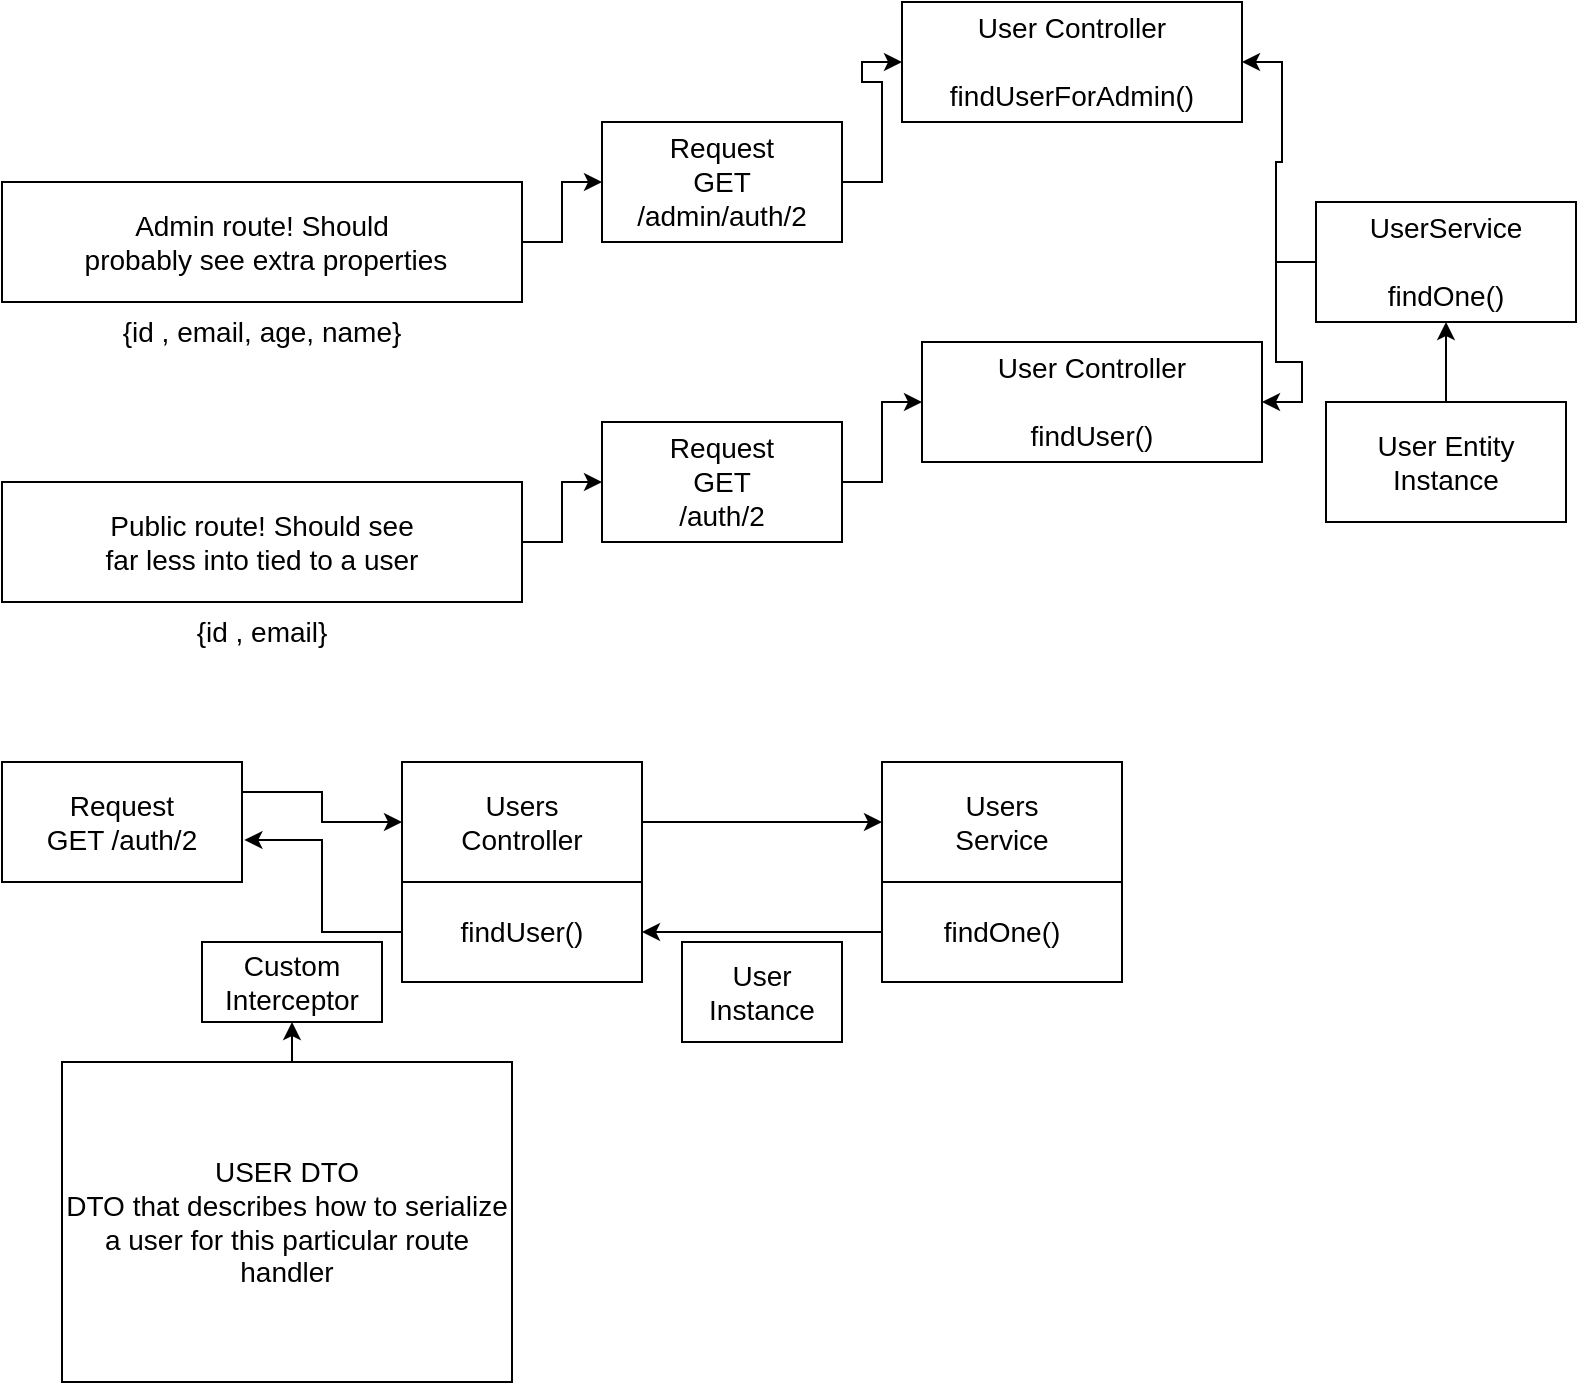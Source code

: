 <mxfile version="20.2.2" type="github">
  <diagram id="yy7V1IrCHKM3VrIjpmN8" name="페이지-1">
    <mxGraphModel dx="1038" dy="547" grid="1" gridSize="10" guides="1" tooltips="1" connect="1" arrows="1" fold="1" page="1" pageScale="1" pageWidth="827" pageHeight="1169" math="0" shadow="0">
      <root>
        <mxCell id="0" />
        <mxCell id="1" parent="0" />
        <mxCell id="KC6oDA8V-b73y0kQ5vmW-12" value="" style="edgeStyle=orthogonalEdgeStyle;rounded=0;orthogonalLoop=1;jettySize=auto;html=1;fontSize=14;" edge="1" parent="1" source="KC6oDA8V-b73y0kQ5vmW-5" target="KC6oDA8V-b73y0kQ5vmW-10">
          <mxGeometry relative="1" as="geometry" />
        </mxCell>
        <mxCell id="KC6oDA8V-b73y0kQ5vmW-5" value="&lt;span style=&quot;font-size: 14px;&quot;&gt;Admin route! Should&lt;/span&gt;&lt;br style=&quot;padding: 0px; margin: 0px; font-size: 14px;&quot;&gt;&lt;span style=&quot;font-size: 14px;&quot;&gt;&amp;nbsp;probably see extra properties&lt;/span&gt;" style="rounded=0;whiteSpace=wrap;html=1;" vertex="1" parent="1">
          <mxGeometry x="40" y="130" width="260" height="60" as="geometry" />
        </mxCell>
        <mxCell id="KC6oDA8V-b73y0kQ5vmW-7" value="{id , email, age, name}&lt;div style=&quot;padding: 0px; margin: 0px; font-size: 14px;&quot;&gt;&lt;br style=&quot;padding: 0px; margin: 0px; color: rgb(0, 0, 0); font-family: Helvetica; font-size: 14px; font-style: normal; font-variant-ligatures: normal; font-variant-caps: normal; font-weight: 400; letter-spacing: normal; orphans: 2; text-indent: 0px; text-transform: none; widows: 2; word-spacing: 0px; -webkit-text-stroke-width: 0px; background-color: rgb(248, 249, 250); text-decoration-thickness: initial; text-decoration-style: initial; text-decoration-color: initial;&quot;&gt;&#xa;&#xa;&lt;/div&gt;" style="text;whiteSpace=wrap;html=1;fontSize=14;align=center;" vertex="1" parent="1">
          <mxGeometry x="40" y="190" width="260" height="30" as="geometry" />
        </mxCell>
        <mxCell id="KC6oDA8V-b73y0kQ5vmW-13" style="edgeStyle=orthogonalEdgeStyle;rounded=0;orthogonalLoop=1;jettySize=auto;html=1;exitX=1;exitY=0.5;exitDx=0;exitDy=0;fontSize=14;" edge="1" parent="1" source="KC6oDA8V-b73y0kQ5vmW-8" target="KC6oDA8V-b73y0kQ5vmW-11">
          <mxGeometry relative="1" as="geometry" />
        </mxCell>
        <mxCell id="KC6oDA8V-b73y0kQ5vmW-8" value="&lt;span style=&quot;font-size: 14px;&quot;&gt;Public route! Should see &lt;br&gt;far less into tied to a user&lt;/span&gt;" style="rounded=0;whiteSpace=wrap;html=1;" vertex="1" parent="1">
          <mxGeometry x="40" y="280" width="260" height="60" as="geometry" />
        </mxCell>
        <mxCell id="KC6oDA8V-b73y0kQ5vmW-9" value="{id , email}&lt;div style=&quot;padding: 0px; margin: 0px; font-size: 14px;&quot;&gt;&lt;br style=&quot;padding: 0px; margin: 0px; color: rgb(0, 0, 0); font-family: Helvetica; font-size: 14px; font-style: normal; font-variant-ligatures: normal; font-variant-caps: normal; font-weight: 400; letter-spacing: normal; orphans: 2; text-indent: 0px; text-transform: none; widows: 2; word-spacing: 0px; -webkit-text-stroke-width: 0px; background-color: rgb(248, 249, 250); text-decoration-thickness: initial; text-decoration-style: initial; text-decoration-color: initial;&quot;&gt;&lt;br&gt;&lt;br&gt;&lt;/div&gt;" style="text;whiteSpace=wrap;html=1;fontSize=14;align=center;" vertex="1" parent="1">
          <mxGeometry x="40" y="340" width="260" height="30" as="geometry" />
        </mxCell>
        <mxCell id="KC6oDA8V-b73y0kQ5vmW-17" style="edgeStyle=orthogonalEdgeStyle;rounded=0;orthogonalLoop=1;jettySize=auto;html=1;exitX=1;exitY=0.5;exitDx=0;exitDy=0;entryX=0;entryY=0.5;entryDx=0;entryDy=0;fontSize=14;" edge="1" parent="1" source="KC6oDA8V-b73y0kQ5vmW-10" target="KC6oDA8V-b73y0kQ5vmW-14">
          <mxGeometry relative="1" as="geometry" />
        </mxCell>
        <mxCell id="KC6oDA8V-b73y0kQ5vmW-10" value="Request&lt;br&gt;GET&lt;br&gt;/admin/auth/2" style="rounded=0;whiteSpace=wrap;html=1;fontSize=14;" vertex="1" parent="1">
          <mxGeometry x="340" y="100" width="120" height="60" as="geometry" />
        </mxCell>
        <mxCell id="KC6oDA8V-b73y0kQ5vmW-16" style="edgeStyle=orthogonalEdgeStyle;rounded=0;orthogonalLoop=1;jettySize=auto;html=1;exitX=1;exitY=0.5;exitDx=0;exitDy=0;entryX=0;entryY=0.5;entryDx=0;entryDy=0;fontSize=14;" edge="1" parent="1" source="KC6oDA8V-b73y0kQ5vmW-11" target="KC6oDA8V-b73y0kQ5vmW-15">
          <mxGeometry relative="1" as="geometry" />
        </mxCell>
        <mxCell id="KC6oDA8V-b73y0kQ5vmW-11" value="Request&lt;br&gt;GET&lt;br&gt;/auth/2" style="rounded=0;whiteSpace=wrap;html=1;fontSize=14;" vertex="1" parent="1">
          <mxGeometry x="340" y="250" width="120" height="60" as="geometry" />
        </mxCell>
        <mxCell id="KC6oDA8V-b73y0kQ5vmW-14" value="User Controller&lt;br&gt;&lt;br&gt;findUserForAdmin()" style="rounded=0;whiteSpace=wrap;html=1;fontSize=14;" vertex="1" parent="1">
          <mxGeometry x="490" y="40" width="170" height="60" as="geometry" />
        </mxCell>
        <mxCell id="KC6oDA8V-b73y0kQ5vmW-15" value="User Controller&lt;br&gt;&lt;br&gt;findUser()" style="rounded=0;whiteSpace=wrap;html=1;fontSize=14;" vertex="1" parent="1">
          <mxGeometry x="500" y="210" width="170" height="60" as="geometry" />
        </mxCell>
        <mxCell id="KC6oDA8V-b73y0kQ5vmW-19" style="edgeStyle=orthogonalEdgeStyle;rounded=0;orthogonalLoop=1;jettySize=auto;html=1;exitX=0;exitY=0.5;exitDx=0;exitDy=0;entryX=1;entryY=0.5;entryDx=0;entryDy=0;fontSize=14;" edge="1" parent="1" source="KC6oDA8V-b73y0kQ5vmW-18" target="KC6oDA8V-b73y0kQ5vmW-14">
          <mxGeometry relative="1" as="geometry" />
        </mxCell>
        <mxCell id="KC6oDA8V-b73y0kQ5vmW-20" style="edgeStyle=orthogonalEdgeStyle;rounded=0;orthogonalLoop=1;jettySize=auto;html=1;exitX=0;exitY=0.5;exitDx=0;exitDy=0;entryX=1;entryY=0.5;entryDx=0;entryDy=0;fontSize=14;" edge="1" parent="1" source="KC6oDA8V-b73y0kQ5vmW-18" target="KC6oDA8V-b73y0kQ5vmW-15">
          <mxGeometry relative="1" as="geometry" />
        </mxCell>
        <mxCell id="KC6oDA8V-b73y0kQ5vmW-18" value="UserService&lt;br&gt;&lt;br&gt;findOne()" style="rounded=0;whiteSpace=wrap;html=1;fontSize=14;" vertex="1" parent="1">
          <mxGeometry x="697" y="140" width="130" height="60" as="geometry" />
        </mxCell>
        <mxCell id="KC6oDA8V-b73y0kQ5vmW-22" style="edgeStyle=orthogonalEdgeStyle;rounded=0;orthogonalLoop=1;jettySize=auto;html=1;exitX=0.5;exitY=0;exitDx=0;exitDy=0;entryX=0.5;entryY=1;entryDx=0;entryDy=0;fontSize=14;" edge="1" parent="1" source="KC6oDA8V-b73y0kQ5vmW-21" target="KC6oDA8V-b73y0kQ5vmW-18">
          <mxGeometry relative="1" as="geometry" />
        </mxCell>
        <mxCell id="KC6oDA8V-b73y0kQ5vmW-21" value="User Entity Instance" style="rounded=0;whiteSpace=wrap;html=1;fontSize=14;" vertex="1" parent="1">
          <mxGeometry x="702" y="240" width="120" height="60" as="geometry" />
        </mxCell>
        <mxCell id="KC6oDA8V-b73y0kQ5vmW-34" style="edgeStyle=orthogonalEdgeStyle;rounded=0;orthogonalLoop=1;jettySize=auto;html=1;exitX=1;exitY=0.25;exitDx=0;exitDy=0;fontSize=14;" edge="1" parent="1" source="KC6oDA8V-b73y0kQ5vmW-23" target="KC6oDA8V-b73y0kQ5vmW-24">
          <mxGeometry relative="1" as="geometry" />
        </mxCell>
        <mxCell id="KC6oDA8V-b73y0kQ5vmW-23" value="Request&lt;br&gt;GET /auth/2" style="rounded=0;whiteSpace=wrap;html=1;fontSize=14;" vertex="1" parent="1">
          <mxGeometry x="40" y="420" width="120" height="60" as="geometry" />
        </mxCell>
        <mxCell id="KC6oDA8V-b73y0kQ5vmW-35" style="edgeStyle=orthogonalEdgeStyle;rounded=0;orthogonalLoop=1;jettySize=auto;html=1;exitX=1;exitY=0.5;exitDx=0;exitDy=0;entryX=0;entryY=0.5;entryDx=0;entryDy=0;fontSize=14;" edge="1" parent="1" source="KC6oDA8V-b73y0kQ5vmW-24" target="KC6oDA8V-b73y0kQ5vmW-25">
          <mxGeometry relative="1" as="geometry" />
        </mxCell>
        <mxCell id="KC6oDA8V-b73y0kQ5vmW-24" value="Users&lt;br&gt;Controller" style="rounded=0;whiteSpace=wrap;html=1;fontSize=14;" vertex="1" parent="1">
          <mxGeometry x="240" y="420" width="120" height="60" as="geometry" />
        </mxCell>
        <mxCell id="KC6oDA8V-b73y0kQ5vmW-25" value="Users&lt;br&gt;Service" style="rounded=0;whiteSpace=wrap;html=1;fontSize=14;" vertex="1" parent="1">
          <mxGeometry x="480" y="420" width="120" height="60" as="geometry" />
        </mxCell>
        <mxCell id="KC6oDA8V-b73y0kQ5vmW-31" style="edgeStyle=orthogonalEdgeStyle;rounded=0;orthogonalLoop=1;jettySize=auto;html=1;exitX=0;exitY=0.5;exitDx=0;exitDy=0;entryX=1.01;entryY=0.65;entryDx=0;entryDy=0;entryPerimeter=0;fontSize=14;" edge="1" parent="1" source="KC6oDA8V-b73y0kQ5vmW-26" target="KC6oDA8V-b73y0kQ5vmW-23">
          <mxGeometry relative="1" as="geometry" />
        </mxCell>
        <mxCell id="KC6oDA8V-b73y0kQ5vmW-26" value="findUser()" style="rounded=0;whiteSpace=wrap;html=1;fontSize=14;" vertex="1" parent="1">
          <mxGeometry x="240" y="480" width="120" height="50" as="geometry" />
        </mxCell>
        <mxCell id="KC6oDA8V-b73y0kQ5vmW-28" style="edgeStyle=orthogonalEdgeStyle;rounded=0;orthogonalLoop=1;jettySize=auto;html=1;exitX=0;exitY=0.5;exitDx=0;exitDy=0;entryX=1;entryY=0.5;entryDx=0;entryDy=0;fontSize=14;" edge="1" parent="1" source="KC6oDA8V-b73y0kQ5vmW-27" target="KC6oDA8V-b73y0kQ5vmW-26">
          <mxGeometry relative="1" as="geometry" />
        </mxCell>
        <mxCell id="KC6oDA8V-b73y0kQ5vmW-27" value="findOne()" style="rounded=0;whiteSpace=wrap;html=1;fontSize=14;" vertex="1" parent="1">
          <mxGeometry x="480" y="480" width="120" height="50" as="geometry" />
        </mxCell>
        <mxCell id="KC6oDA8V-b73y0kQ5vmW-29" value="User Instance" style="rounded=0;whiteSpace=wrap;html=1;fontSize=14;" vertex="1" parent="1">
          <mxGeometry x="380" y="510" width="80" height="50" as="geometry" />
        </mxCell>
        <mxCell id="KC6oDA8V-b73y0kQ5vmW-30" value="Custom&lt;br&gt;Interceptor" style="rounded=0;whiteSpace=wrap;html=1;fontSize=14;" vertex="1" parent="1">
          <mxGeometry x="140" y="510" width="90" height="40" as="geometry" />
        </mxCell>
        <mxCell id="KC6oDA8V-b73y0kQ5vmW-33" style="edgeStyle=orthogonalEdgeStyle;rounded=0;orthogonalLoop=1;jettySize=auto;html=1;exitX=0.5;exitY=0;exitDx=0;exitDy=0;entryX=0.5;entryY=1;entryDx=0;entryDy=0;fontSize=14;" edge="1" parent="1" source="KC6oDA8V-b73y0kQ5vmW-32" target="KC6oDA8V-b73y0kQ5vmW-30">
          <mxGeometry relative="1" as="geometry" />
        </mxCell>
        <mxCell id="KC6oDA8V-b73y0kQ5vmW-32" value="USER DTO&lt;br&gt;DTO that describes how to serialize a user for this particular route handler&lt;br&gt;" style="rounded=0;whiteSpace=wrap;html=1;fontSize=14;" vertex="1" parent="1">
          <mxGeometry x="70" y="570" width="225" height="160" as="geometry" />
        </mxCell>
      </root>
    </mxGraphModel>
  </diagram>
</mxfile>
